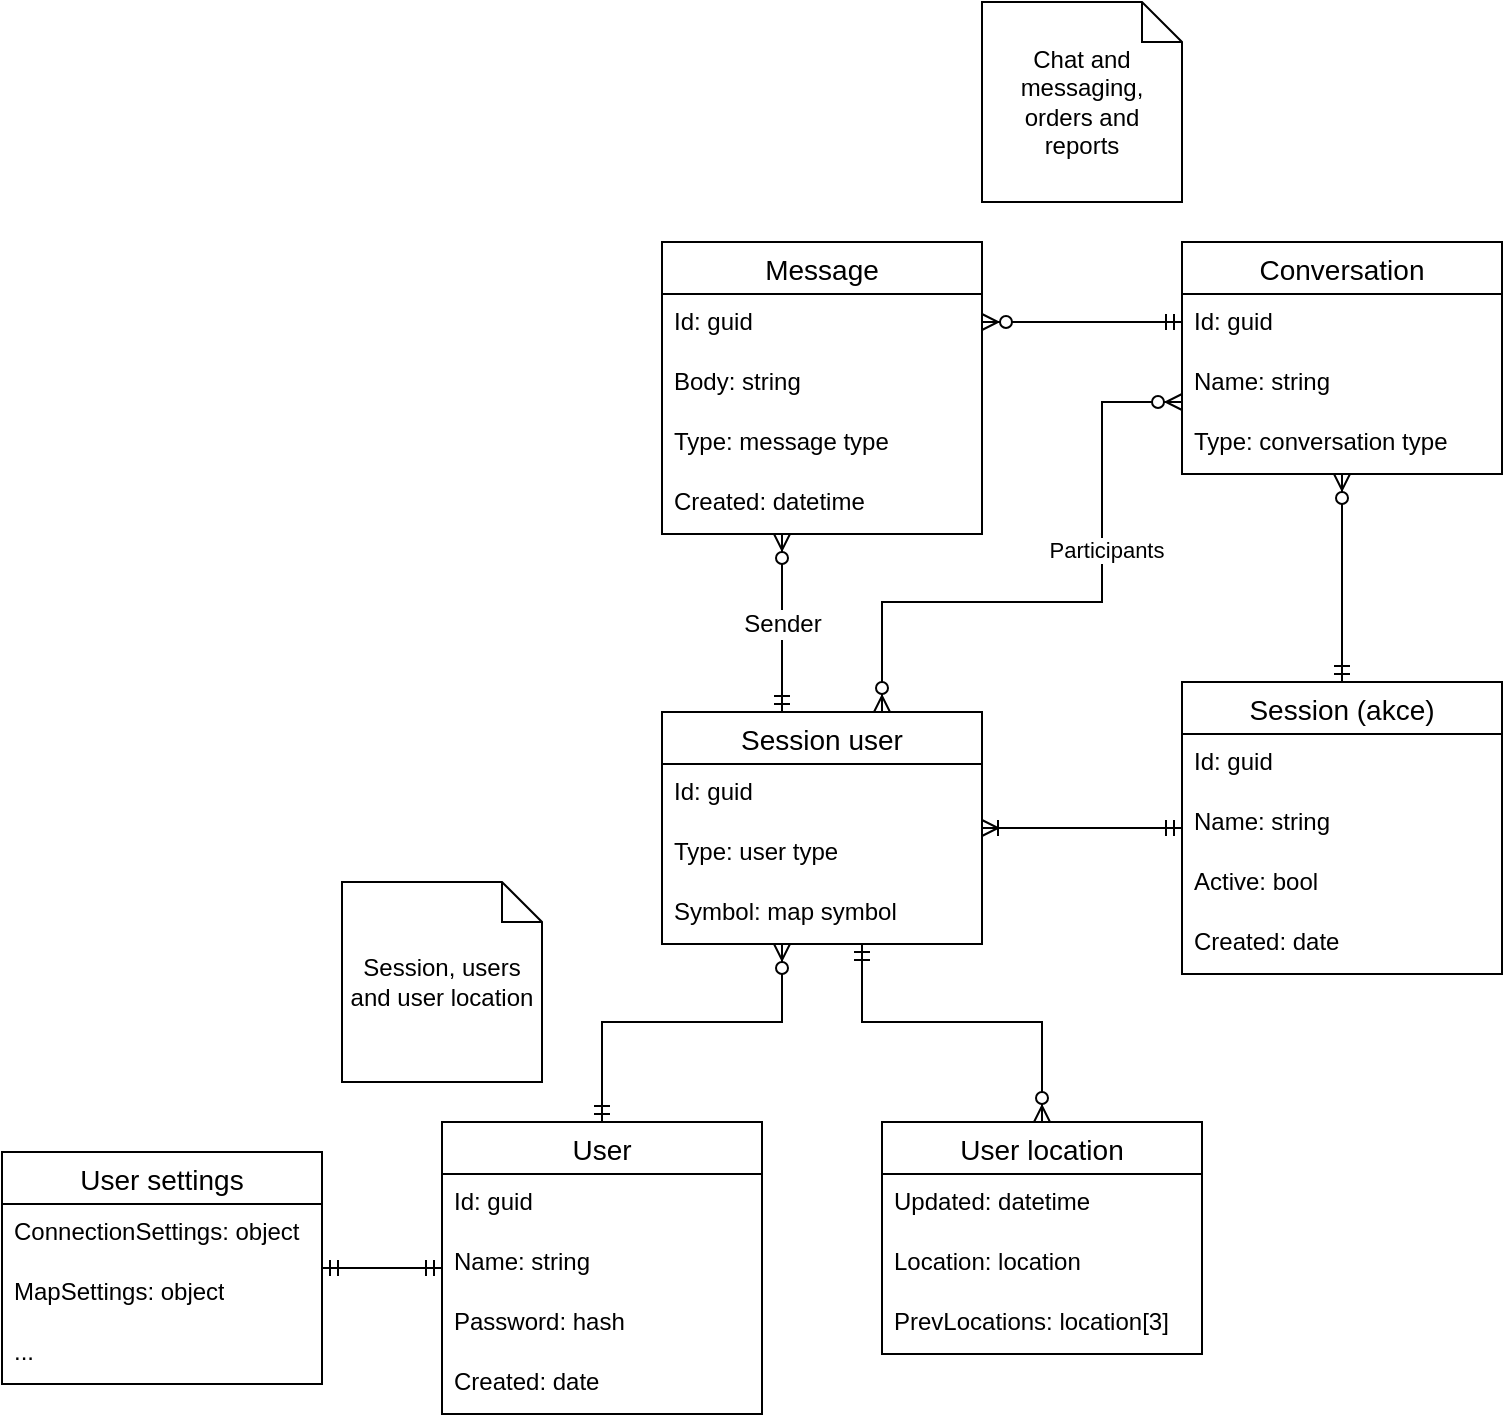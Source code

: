 <mxfile version="22.1.4" type="device">
  <diagram name="Stránka-1" id="mxYMv7hmJ3leAyFjMj_N">
    <mxGraphModel dx="1877" dy="1711" grid="1" gridSize="10" guides="1" tooltips="1" connect="1" arrows="1" fold="1" page="1" pageScale="1" pageWidth="827" pageHeight="1169" math="0" shadow="0">
      <root>
        <mxCell id="0" />
        <mxCell id="1" parent="0" />
        <mxCell id="Y4CCVC96YzXtr7LLr-LR-11" value="Session (akce)" style="swimlane;fontStyle=0;childLayout=stackLayout;horizontal=1;startSize=26;horizontalStack=0;resizeParent=1;resizeParentMax=0;resizeLast=0;collapsible=1;marginBottom=0;align=center;fontSize=14;" vertex="1" parent="1">
          <mxGeometry x="320" y="160" width="160" height="146" as="geometry">
            <mxRectangle x="334" y="150" width="130" height="30" as="alternateBounds" />
          </mxGeometry>
        </mxCell>
        <mxCell id="Y4CCVC96YzXtr7LLr-LR-34" value="Id: guid" style="text;strokeColor=none;fillColor=none;spacingLeft=4;spacingRight=4;overflow=hidden;rotatable=0;points=[[0,0.5],[1,0.5]];portConstraint=eastwest;fontSize=12;whiteSpace=wrap;html=1;" vertex="1" parent="Y4CCVC96YzXtr7LLr-LR-11">
          <mxGeometry y="26" width="160" height="30" as="geometry" />
        </mxCell>
        <mxCell id="Y4CCVC96YzXtr7LLr-LR-12" value="Name: string" style="text;strokeColor=none;fillColor=none;spacingLeft=4;spacingRight=4;overflow=hidden;rotatable=0;points=[[0,0.5],[1,0.5]];portConstraint=eastwest;fontSize=12;whiteSpace=wrap;html=1;" vertex="1" parent="Y4CCVC96YzXtr7LLr-LR-11">
          <mxGeometry y="56" width="160" height="30" as="geometry" />
        </mxCell>
        <mxCell id="Y4CCVC96YzXtr7LLr-LR-13" value="Active: bool" style="text;strokeColor=none;fillColor=none;spacingLeft=4;spacingRight=4;overflow=hidden;rotatable=0;points=[[0,0.5],[1,0.5]];portConstraint=eastwest;fontSize=12;whiteSpace=wrap;html=1;" vertex="1" parent="Y4CCVC96YzXtr7LLr-LR-11">
          <mxGeometry y="86" width="160" height="30" as="geometry" />
        </mxCell>
        <mxCell id="Y4CCVC96YzXtr7LLr-LR-14" value="Created: date" style="text;strokeColor=none;fillColor=none;spacingLeft=4;spacingRight=4;overflow=hidden;rotatable=0;points=[[0,0.5],[1,0.5]];portConstraint=eastwest;fontSize=12;whiteSpace=wrap;html=1;" vertex="1" parent="Y4CCVC96YzXtr7LLr-LR-11">
          <mxGeometry y="116" width="160" height="30" as="geometry" />
        </mxCell>
        <mxCell id="Y4CCVC96YzXtr7LLr-LR-16" value="User" style="swimlane;fontStyle=0;childLayout=stackLayout;horizontal=1;startSize=26;horizontalStack=0;resizeParent=1;resizeParentMax=0;resizeLast=0;collapsible=1;marginBottom=0;align=center;fontSize=14;" vertex="1" parent="1">
          <mxGeometry x="-50" y="380" width="160" height="146" as="geometry" />
        </mxCell>
        <mxCell id="Y4CCVC96YzXtr7LLr-LR-35" value="Id: guid" style="text;strokeColor=none;fillColor=none;spacingLeft=4;spacingRight=4;overflow=hidden;rotatable=0;points=[[0,0.5],[1,0.5]];portConstraint=eastwest;fontSize=12;whiteSpace=wrap;html=1;" vertex="1" parent="Y4CCVC96YzXtr7LLr-LR-16">
          <mxGeometry y="26" width="160" height="30" as="geometry" />
        </mxCell>
        <mxCell id="Y4CCVC96YzXtr7LLr-LR-17" value="Name: string" style="text;strokeColor=none;fillColor=none;spacingLeft=4;spacingRight=4;overflow=hidden;rotatable=0;points=[[0,0.5],[1,0.5]];portConstraint=eastwest;fontSize=12;whiteSpace=wrap;html=1;" vertex="1" parent="Y4CCVC96YzXtr7LLr-LR-16">
          <mxGeometry y="56" width="160" height="30" as="geometry" />
        </mxCell>
        <mxCell id="Y4CCVC96YzXtr7LLr-LR-18" value="Password: hash" style="text;strokeColor=none;fillColor=none;spacingLeft=4;spacingRight=4;overflow=hidden;rotatable=0;points=[[0,0.5],[1,0.5]];portConstraint=eastwest;fontSize=12;whiteSpace=wrap;html=1;" vertex="1" parent="Y4CCVC96YzXtr7LLr-LR-16">
          <mxGeometry y="86" width="160" height="30" as="geometry" />
        </mxCell>
        <mxCell id="Y4CCVC96YzXtr7LLr-LR-19" value="Created: date" style="text;strokeColor=none;fillColor=none;spacingLeft=4;spacingRight=4;overflow=hidden;rotatable=0;points=[[0,0.5],[1,0.5]];portConstraint=eastwest;fontSize=12;whiteSpace=wrap;html=1;" vertex="1" parent="Y4CCVC96YzXtr7LLr-LR-16">
          <mxGeometry y="116" width="160" height="30" as="geometry" />
        </mxCell>
        <mxCell id="Y4CCVC96YzXtr7LLr-LR-20" value="Session user" style="swimlane;fontStyle=0;childLayout=stackLayout;horizontal=1;startSize=26;horizontalStack=0;resizeParent=1;resizeParentMax=0;resizeLast=0;collapsible=1;marginBottom=0;align=center;fontSize=14;" vertex="1" parent="1">
          <mxGeometry x="60" y="175" width="160" height="116" as="geometry" />
        </mxCell>
        <mxCell id="Y4CCVC96YzXtr7LLr-LR-36" value="Id: guid" style="text;strokeColor=none;fillColor=none;spacingLeft=4;spacingRight=4;overflow=hidden;rotatable=0;points=[[0,0.5],[1,0.5]];portConstraint=eastwest;fontSize=12;whiteSpace=wrap;html=1;" vertex="1" parent="Y4CCVC96YzXtr7LLr-LR-20">
          <mxGeometry y="26" width="160" height="30" as="geometry" />
        </mxCell>
        <mxCell id="Y4CCVC96YzXtr7LLr-LR-21" value="Type: user type" style="text;strokeColor=none;fillColor=none;spacingLeft=4;spacingRight=4;overflow=hidden;rotatable=0;points=[[0,0.5],[1,0.5]];portConstraint=eastwest;fontSize=12;whiteSpace=wrap;html=1;" vertex="1" parent="Y4CCVC96YzXtr7LLr-LR-20">
          <mxGeometry y="56" width="160" height="30" as="geometry" />
        </mxCell>
        <mxCell id="Y4CCVC96YzXtr7LLr-LR-22" value="Symbol: map symbol" style="text;strokeColor=none;fillColor=none;spacingLeft=4;spacingRight=4;overflow=hidden;rotatable=0;points=[[0,0.5],[1,0.5]];portConstraint=eastwest;fontSize=12;whiteSpace=wrap;html=1;" vertex="1" parent="Y4CCVC96YzXtr7LLr-LR-20">
          <mxGeometry y="86" width="160" height="30" as="geometry" />
        </mxCell>
        <mxCell id="Y4CCVC96YzXtr7LLr-LR-27" value="User location" style="swimlane;fontStyle=0;childLayout=stackLayout;horizontal=1;startSize=26;horizontalStack=0;resizeParent=1;resizeParentMax=0;resizeLast=0;collapsible=1;marginBottom=0;align=center;fontSize=14;" vertex="1" parent="1">
          <mxGeometry x="170" y="380" width="160" height="116" as="geometry" />
        </mxCell>
        <mxCell id="Y4CCVC96YzXtr7LLr-LR-28" value="Updated: datetime" style="text;strokeColor=none;fillColor=none;spacingLeft=4;spacingRight=4;overflow=hidden;rotatable=0;points=[[0,0.5],[1,0.5]];portConstraint=eastwest;fontSize=12;whiteSpace=wrap;html=1;" vertex="1" parent="Y4CCVC96YzXtr7LLr-LR-27">
          <mxGeometry y="26" width="160" height="30" as="geometry" />
        </mxCell>
        <mxCell id="Y4CCVC96YzXtr7LLr-LR-29" value="Location: location" style="text;strokeColor=none;fillColor=none;spacingLeft=4;spacingRight=4;overflow=hidden;rotatable=0;points=[[0,0.5],[1,0.5]];portConstraint=eastwest;fontSize=12;whiteSpace=wrap;html=1;" vertex="1" parent="Y4CCVC96YzXtr7LLr-LR-27">
          <mxGeometry y="56" width="160" height="30" as="geometry" />
        </mxCell>
        <mxCell id="Y4CCVC96YzXtr7LLr-LR-30" value="PrevLocations: location[3]" style="text;strokeColor=none;fillColor=none;spacingLeft=4;spacingRight=4;overflow=hidden;rotatable=0;points=[[0,0.5],[1,0.5]];portConstraint=eastwest;fontSize=12;whiteSpace=wrap;html=1;" vertex="1" parent="Y4CCVC96YzXtr7LLr-LR-27">
          <mxGeometry y="86" width="160" height="30" as="geometry" />
        </mxCell>
        <mxCell id="Y4CCVC96YzXtr7LLr-LR-31" value="" style="edgeStyle=orthogonalEdgeStyle;fontSize=12;html=1;endArrow=ERoneToMany;startArrow=ERmandOne;rounded=0;" edge="1" parent="1" source="Y4CCVC96YzXtr7LLr-LR-11" target="Y4CCVC96YzXtr7LLr-LR-20">
          <mxGeometry width="100" height="100" relative="1" as="geometry">
            <mxPoint x="600" y="390" as="sourcePoint" />
            <mxPoint x="700" y="290" as="targetPoint" />
          </mxGeometry>
        </mxCell>
        <mxCell id="Y4CCVC96YzXtr7LLr-LR-32" value="" style="edgeStyle=orthogonalEdgeStyle;fontSize=12;html=1;endArrow=ERzeroToMany;startArrow=ERmandOne;rounded=0;" edge="1" parent="1" source="Y4CCVC96YzXtr7LLr-LR-16" target="Y4CCVC96YzXtr7LLr-LR-20">
          <mxGeometry width="100" height="100" relative="1" as="geometry">
            <mxPoint x="190" y="410" as="sourcePoint" />
            <mxPoint x="290" y="310" as="targetPoint" />
            <Array as="points">
              <mxPoint x="30" y="330" />
              <mxPoint x="120" y="330" />
            </Array>
          </mxGeometry>
        </mxCell>
        <mxCell id="Y4CCVC96YzXtr7LLr-LR-37" value="" style="edgeStyle=orthogonalEdgeStyle;fontSize=12;html=1;endArrow=ERzeroToMany;startArrow=ERmandOne;rounded=0;" edge="1" parent="1" source="Y4CCVC96YzXtr7LLr-LR-20" target="Y4CCVC96YzXtr7LLr-LR-27">
          <mxGeometry width="100" height="100" relative="1" as="geometry">
            <mxPoint x="410" y="470" as="sourcePoint" />
            <mxPoint x="510" y="370" as="targetPoint" />
            <Array as="points">
              <mxPoint x="160" y="330" />
              <mxPoint x="250" y="330" />
            </Array>
          </mxGeometry>
        </mxCell>
        <mxCell id="Y4CCVC96YzXtr7LLr-LR-40" value="User settings" style="swimlane;fontStyle=0;childLayout=stackLayout;horizontal=1;startSize=26;horizontalStack=0;resizeParent=1;resizeParentMax=0;resizeLast=0;collapsible=1;marginBottom=0;align=center;fontSize=14;" vertex="1" parent="1">
          <mxGeometry x="-270" y="395" width="160" height="116" as="geometry" />
        </mxCell>
        <mxCell id="Y4CCVC96YzXtr7LLr-LR-41" value="ConnectionSettings: object" style="text;strokeColor=none;fillColor=none;spacingLeft=4;spacingRight=4;overflow=hidden;rotatable=0;points=[[0,0.5],[1,0.5]];portConstraint=eastwest;fontSize=12;whiteSpace=wrap;html=1;" vertex="1" parent="Y4CCVC96YzXtr7LLr-LR-40">
          <mxGeometry y="26" width="160" height="30" as="geometry" />
        </mxCell>
        <mxCell id="Y4CCVC96YzXtr7LLr-LR-42" value="MapSettings: object" style="text;strokeColor=none;fillColor=none;spacingLeft=4;spacingRight=4;overflow=hidden;rotatable=0;points=[[0,0.5],[1,0.5]];portConstraint=eastwest;fontSize=12;whiteSpace=wrap;html=1;" vertex="1" parent="Y4CCVC96YzXtr7LLr-LR-40">
          <mxGeometry y="56" width="160" height="30" as="geometry" />
        </mxCell>
        <mxCell id="Y4CCVC96YzXtr7LLr-LR-43" value="..." style="text;strokeColor=none;fillColor=none;spacingLeft=4;spacingRight=4;overflow=hidden;rotatable=0;points=[[0,0.5],[1,0.5]];portConstraint=eastwest;fontSize=12;whiteSpace=wrap;html=1;" vertex="1" parent="Y4CCVC96YzXtr7LLr-LR-40">
          <mxGeometry y="86" width="160" height="30" as="geometry" />
        </mxCell>
        <mxCell id="Y4CCVC96YzXtr7LLr-LR-44" value="" style="edgeStyle=orthogonalEdgeStyle;fontSize=12;html=1;endArrow=ERmandOne;startArrow=ERmandOne;rounded=0;" edge="1" parent="1" source="Y4CCVC96YzXtr7LLr-LR-40" target="Y4CCVC96YzXtr7LLr-LR-16">
          <mxGeometry width="100" height="100" relative="1" as="geometry">
            <mxPoint x="-140" y="690" as="sourcePoint" />
            <mxPoint x="-40" y="590" as="targetPoint" />
          </mxGeometry>
        </mxCell>
        <mxCell id="Y4CCVC96YzXtr7LLr-LR-45" value="Session, users and user location" style="shape=note;size=20;whiteSpace=wrap;html=1;" vertex="1" parent="1">
          <mxGeometry x="-100" y="260" width="100" height="100" as="geometry" />
        </mxCell>
        <mxCell id="Y4CCVC96YzXtr7LLr-LR-46" value="Conversation" style="swimlane;fontStyle=0;childLayout=stackLayout;horizontal=1;startSize=26;horizontalStack=0;resizeParent=1;resizeParentMax=0;resizeLast=0;collapsible=1;marginBottom=0;align=center;fontSize=14;" vertex="1" parent="1">
          <mxGeometry x="320" y="-60" width="160" height="116" as="geometry" />
        </mxCell>
        <mxCell id="Y4CCVC96YzXtr7LLr-LR-47" value="Id: guid" style="text;strokeColor=none;fillColor=none;spacingLeft=4;spacingRight=4;overflow=hidden;rotatable=0;points=[[0,0.5],[1,0.5]];portConstraint=eastwest;fontSize=12;whiteSpace=wrap;html=1;" vertex="1" parent="Y4CCVC96YzXtr7LLr-LR-46">
          <mxGeometry y="26" width="160" height="30" as="geometry" />
        </mxCell>
        <mxCell id="Y4CCVC96YzXtr7LLr-LR-48" value="Name: string" style="text;strokeColor=none;fillColor=none;spacingLeft=4;spacingRight=4;overflow=hidden;rotatable=0;points=[[0,0.5],[1,0.5]];portConstraint=eastwest;fontSize=12;whiteSpace=wrap;html=1;" vertex="1" parent="Y4CCVC96YzXtr7LLr-LR-46">
          <mxGeometry y="56" width="160" height="30" as="geometry" />
        </mxCell>
        <mxCell id="Y4CCVC96YzXtr7LLr-LR-49" value="Type: conversation type" style="text;strokeColor=none;fillColor=none;spacingLeft=4;spacingRight=4;overflow=hidden;rotatable=0;points=[[0,0.5],[1,0.5]];portConstraint=eastwest;fontSize=12;whiteSpace=wrap;html=1;" vertex="1" parent="Y4CCVC96YzXtr7LLr-LR-46">
          <mxGeometry y="86" width="160" height="30" as="geometry" />
        </mxCell>
        <mxCell id="Y4CCVC96YzXtr7LLr-LR-50" value="" style="edgeStyle=orthogonalEdgeStyle;fontSize=12;html=1;endArrow=ERzeroToMany;startArrow=ERmandOne;rounded=0;" edge="1" parent="1" source="Y4CCVC96YzXtr7LLr-LR-11" target="Y4CCVC96YzXtr7LLr-LR-46">
          <mxGeometry width="100" height="100" relative="1" as="geometry">
            <mxPoint x="570" y="460" as="sourcePoint" />
            <mxPoint x="670" y="360" as="targetPoint" />
          </mxGeometry>
        </mxCell>
        <mxCell id="Y4CCVC96YzXtr7LLr-LR-51" value="Message" style="swimlane;fontStyle=0;childLayout=stackLayout;horizontal=1;startSize=26;horizontalStack=0;resizeParent=1;resizeParentMax=0;resizeLast=0;collapsible=1;marginBottom=0;align=center;fontSize=14;" vertex="1" parent="1">
          <mxGeometry x="60" y="-60" width="160" height="146" as="geometry" />
        </mxCell>
        <mxCell id="Y4CCVC96YzXtr7LLr-LR-52" value="Id: guid" style="text;strokeColor=none;fillColor=none;spacingLeft=4;spacingRight=4;overflow=hidden;rotatable=0;points=[[0,0.5],[1,0.5]];portConstraint=eastwest;fontSize=12;whiteSpace=wrap;html=1;" vertex="1" parent="Y4CCVC96YzXtr7LLr-LR-51">
          <mxGeometry y="26" width="160" height="30" as="geometry" />
        </mxCell>
        <mxCell id="Y4CCVC96YzXtr7LLr-LR-53" value="Body: string" style="text;strokeColor=none;fillColor=none;spacingLeft=4;spacingRight=4;overflow=hidden;rotatable=0;points=[[0,0.5],[1,0.5]];portConstraint=eastwest;fontSize=12;whiteSpace=wrap;html=1;" vertex="1" parent="Y4CCVC96YzXtr7LLr-LR-51">
          <mxGeometry y="56" width="160" height="30" as="geometry" />
        </mxCell>
        <mxCell id="Y4CCVC96YzXtr7LLr-LR-62" value="Type: message type" style="text;strokeColor=none;fillColor=none;spacingLeft=4;spacingRight=4;overflow=hidden;rotatable=0;points=[[0,0.5],[1,0.5]];portConstraint=eastwest;fontSize=12;whiteSpace=wrap;html=1;" vertex="1" parent="Y4CCVC96YzXtr7LLr-LR-51">
          <mxGeometry y="86" width="160" height="30" as="geometry" />
        </mxCell>
        <mxCell id="Y4CCVC96YzXtr7LLr-LR-54" value="Created: datetime" style="text;strokeColor=none;fillColor=none;spacingLeft=4;spacingRight=4;overflow=hidden;rotatable=0;points=[[0,0.5],[1,0.5]];portConstraint=eastwest;fontSize=12;whiteSpace=wrap;html=1;" vertex="1" parent="Y4CCVC96YzXtr7LLr-LR-51">
          <mxGeometry y="116" width="160" height="30" as="geometry" />
        </mxCell>
        <mxCell id="Y4CCVC96YzXtr7LLr-LR-55" value="" style="edgeStyle=orthogonalEdgeStyle;fontSize=12;html=1;endArrow=ERzeroToMany;startArrow=ERmandOne;rounded=0;" edge="1" parent="1" source="Y4CCVC96YzXtr7LLr-LR-46" target="Y4CCVC96YzXtr7LLr-LR-51">
          <mxGeometry width="100" height="100" relative="1" as="geometry">
            <mxPoint x="460" y="560" as="sourcePoint" />
            <mxPoint x="560" y="460" as="targetPoint" />
            <Array as="points">
              <mxPoint x="270" y="-20" />
              <mxPoint x="270" y="-20" />
            </Array>
          </mxGeometry>
        </mxCell>
        <mxCell id="Y4CCVC96YzXtr7LLr-LR-56" value="Chat and messaging, orders and reports" style="shape=note;size=20;whiteSpace=wrap;html=1;" vertex="1" parent="1">
          <mxGeometry x="220" y="-180" width="100" height="100" as="geometry" />
        </mxCell>
        <mxCell id="Y4CCVC96YzXtr7LLr-LR-57" value="Sender" style="edgeStyle=orthogonalEdgeStyle;fontSize=12;html=1;endArrow=ERzeroToMany;startArrow=ERmandOne;rounded=0;" edge="1" parent="1" source="Y4CCVC96YzXtr7LLr-LR-20" target="Y4CCVC96YzXtr7LLr-LR-51">
          <mxGeometry width="100" height="100" relative="1" as="geometry">
            <mxPoint x="240" y="180" as="sourcePoint" />
            <mxPoint x="340" y="80" as="targetPoint" />
            <Array as="points">
              <mxPoint x="120" y="140" />
              <mxPoint x="120" y="140" />
            </Array>
          </mxGeometry>
        </mxCell>
        <mxCell id="Y4CCVC96YzXtr7LLr-LR-59" value="" style="fontSize=12;html=1;endArrow=ERzeroToMany;endFill=1;startArrow=ERzeroToMany;rounded=0;edgeStyle=orthogonalEdgeStyle;" edge="1" parent="1" source="Y4CCVC96YzXtr7LLr-LR-20" target="Y4CCVC96YzXtr7LLr-LR-46">
          <mxGeometry width="100" height="100" relative="1" as="geometry">
            <mxPoint x="570" y="180" as="sourcePoint" />
            <mxPoint x="670" y="80" as="targetPoint" />
            <Array as="points">
              <mxPoint x="170" y="120" />
              <mxPoint x="280" y="120" />
              <mxPoint x="280" y="20" />
            </Array>
          </mxGeometry>
        </mxCell>
        <mxCell id="Y4CCVC96YzXtr7LLr-LR-61" value="Participants" style="edgeLabel;html=1;align=center;verticalAlign=middle;resizable=0;points=[];" vertex="1" connectable="0" parent="Y4CCVC96YzXtr7LLr-LR-59">
          <mxGeometry x="0.254" y="-2" relative="1" as="geometry">
            <mxPoint as="offset" />
          </mxGeometry>
        </mxCell>
      </root>
    </mxGraphModel>
  </diagram>
</mxfile>
